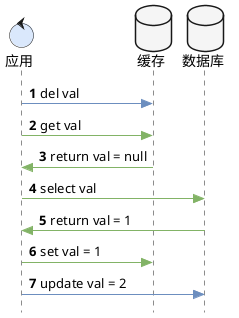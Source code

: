 @startuml
'https://plantuml.com/sequence-diagram

autonumber
skinparam style strictuml

database 数据库 as db #F5F5F5
database 缓存 as cache #F5F5F5
control 应用 as app #DAE8FC

participant app order 1
participant cache order 2
participant db order 3

app -[#6C8EBF]> cache: del val
app -[#82B366]> cache: get val
app <[#82B366]- cache: return val = null
app -[#82B366]> db: select val
app <[#82B366]- db: return val = 1
app -[#82B366]> cache: set val = 1
app -[#6C8EBF]> db: update val = 2

@enduml
